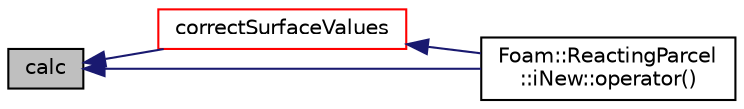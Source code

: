 digraph "calc"
{
  bgcolor="transparent";
  edge [fontname="Helvetica",fontsize="10",labelfontname="Helvetica",labelfontsize="10"];
  node [fontname="Helvetica",fontsize="10",shape=record];
  rankdir="LR";
  Node509 [label="calc",height=0.2,width=0.4,color="black", fillcolor="grey75", style="filled", fontcolor="black"];
  Node509 -> Node510 [dir="back",color="midnightblue",fontsize="10",style="solid",fontname="Helvetica"];
  Node510 [label="correctSurfaceValues",height=0.2,width=0.4,color="red",URL="$a25049.html#a85e4067164c0d187844a02e1dab4506b",tooltip="Correct surface values due to emitted species. "];
  Node510 -> Node512 [dir="back",color="midnightblue",fontsize="10",style="solid",fontname="Helvetica"];
  Node512 [label="Foam::ReactingParcel\l::iNew::operator()",height=0.2,width=0.4,color="black",URL="$a25061.html#a15eb768830b48a3c63e17509ffb8febb"];
  Node509 -> Node512 [dir="back",color="midnightblue",fontsize="10",style="solid",fontname="Helvetica"];
}
